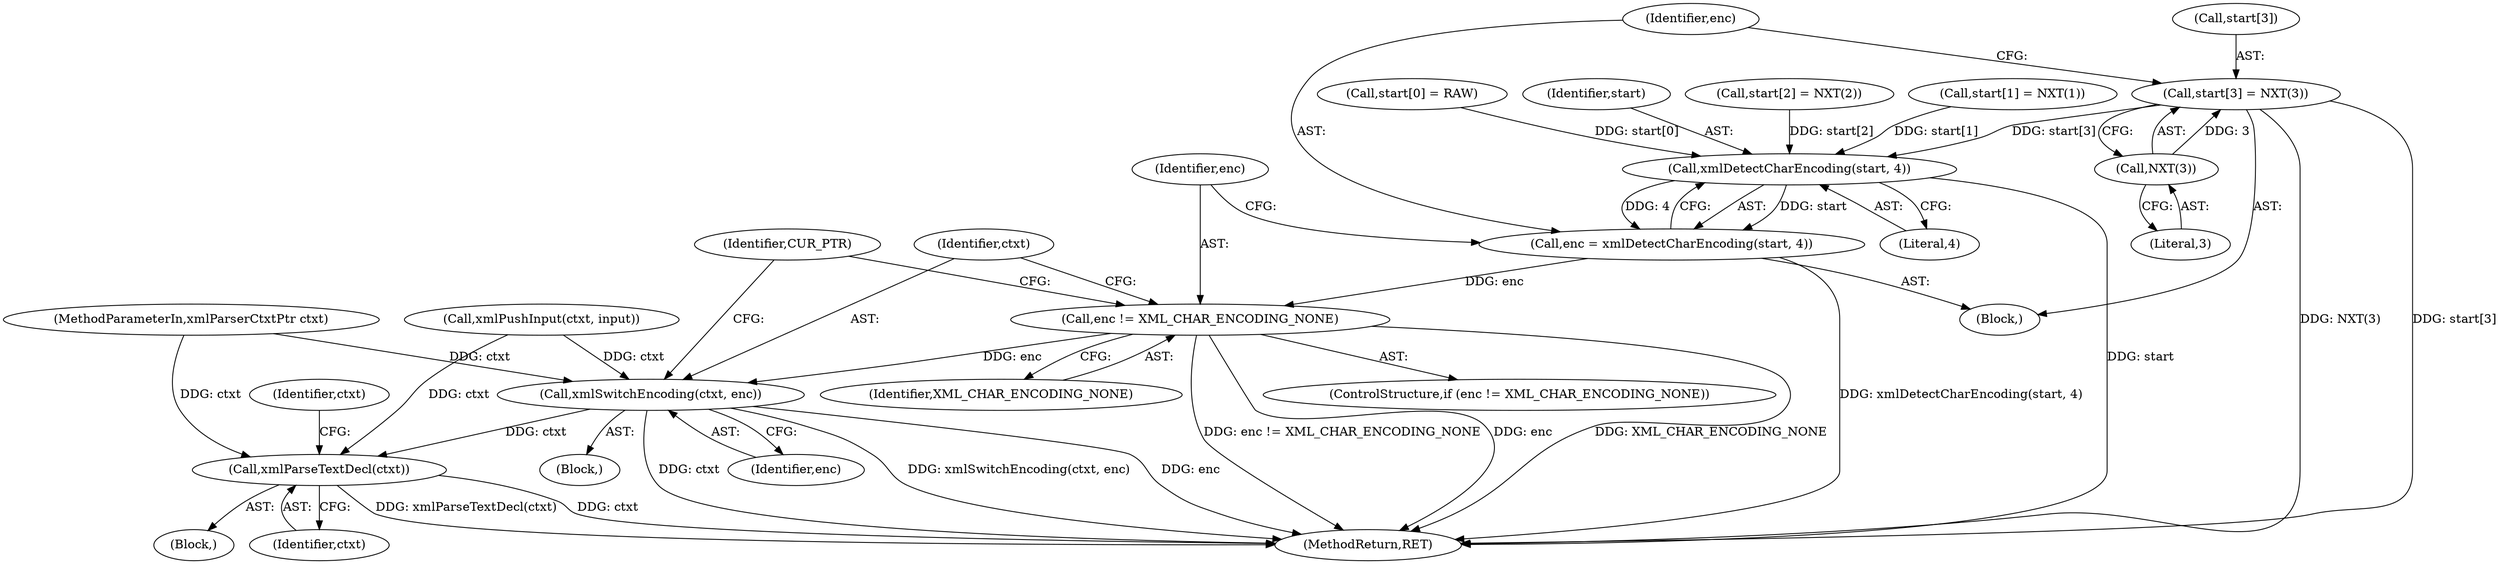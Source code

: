 digraph "0_libxml2_899a5d9f0ed13b8e32449a08a361e0de127dd961@array" {
"1000388" [label="(Call,start[3] = NXT(3))"];
"1000392" [label="(Call,NXT(3))"];
"1000396" [label="(Call,xmlDetectCharEncoding(start, 4))"];
"1000394" [label="(Call,enc = xmlDetectCharEncoding(start, 4))"];
"1000400" [label="(Call,enc != XML_CHAR_ENCODING_NONE)"];
"1000404" [label="(Call,xmlSwitchEncoding(ctxt, enc))"];
"1000420" [label="(Call,xmlParseTextDecl(ctxt))"];
"1000371" [label="(Call,start[0] = RAW)"];
"1000399" [label="(ControlStructure,if (enc != XML_CHAR_ENCODING_NONE))"];
"1000401" [label="(Identifier,enc)"];
"1000402" [label="(Identifier,XML_CHAR_ENCODING_NONE)"];
"1000394" [label="(Call,enc = xmlDetectCharEncoding(start, 4))"];
"1000395" [label="(Identifier,enc)"];
"1000398" [label="(Literal,4)"];
"1000397" [label="(Identifier,start)"];
"1000389" [label="(Call,start[3])"];
"1000419" [label="(Block,)"];
"1000427" [label="(MethodReturn,RET)"];
"1000406" [label="(Identifier,enc)"];
"1000405" [label="(Identifier,ctxt)"];
"1000334" [label="(Call,xmlPushInput(ctxt, input))"];
"1000404" [label="(Call,xmlSwitchEncoding(ctxt, enc))"];
"1000410" [label="(Identifier,CUR_PTR)"];
"1000388" [label="(Call,start[3] = NXT(3))"];
"1000107" [label="(MethodParameterIn,xmlParserCtxtPtr ctxt)"];
"1000424" [label="(Identifier,ctxt)"];
"1000382" [label="(Call,start[2] = NXT(2))"];
"1000396" [label="(Call,xmlDetectCharEncoding(start, 4))"];
"1000392" [label="(Call,NXT(3))"];
"1000370" [label="(Block,)"];
"1000393" [label="(Literal,3)"];
"1000420" [label="(Call,xmlParseTextDecl(ctxt))"];
"1000400" [label="(Call,enc != XML_CHAR_ENCODING_NONE)"];
"1000376" [label="(Call,start[1] = NXT(1))"];
"1000421" [label="(Identifier,ctxt)"];
"1000403" [label="(Block,)"];
"1000388" -> "1000370"  [label="AST: "];
"1000388" -> "1000392"  [label="CFG: "];
"1000389" -> "1000388"  [label="AST: "];
"1000392" -> "1000388"  [label="AST: "];
"1000395" -> "1000388"  [label="CFG: "];
"1000388" -> "1000427"  [label="DDG: start[3]"];
"1000388" -> "1000427"  [label="DDG: NXT(3)"];
"1000392" -> "1000388"  [label="DDG: 3"];
"1000388" -> "1000396"  [label="DDG: start[3]"];
"1000392" -> "1000393"  [label="CFG: "];
"1000393" -> "1000392"  [label="AST: "];
"1000396" -> "1000394"  [label="AST: "];
"1000396" -> "1000398"  [label="CFG: "];
"1000397" -> "1000396"  [label="AST: "];
"1000398" -> "1000396"  [label="AST: "];
"1000394" -> "1000396"  [label="CFG: "];
"1000396" -> "1000427"  [label="DDG: start"];
"1000396" -> "1000394"  [label="DDG: start"];
"1000396" -> "1000394"  [label="DDG: 4"];
"1000376" -> "1000396"  [label="DDG: start[1]"];
"1000382" -> "1000396"  [label="DDG: start[2]"];
"1000371" -> "1000396"  [label="DDG: start[0]"];
"1000394" -> "1000370"  [label="AST: "];
"1000395" -> "1000394"  [label="AST: "];
"1000401" -> "1000394"  [label="CFG: "];
"1000394" -> "1000427"  [label="DDG: xmlDetectCharEncoding(start, 4)"];
"1000394" -> "1000400"  [label="DDG: enc"];
"1000400" -> "1000399"  [label="AST: "];
"1000400" -> "1000402"  [label="CFG: "];
"1000401" -> "1000400"  [label="AST: "];
"1000402" -> "1000400"  [label="AST: "];
"1000405" -> "1000400"  [label="CFG: "];
"1000410" -> "1000400"  [label="CFG: "];
"1000400" -> "1000427"  [label="DDG: enc"];
"1000400" -> "1000427"  [label="DDG: XML_CHAR_ENCODING_NONE"];
"1000400" -> "1000427"  [label="DDG: enc != XML_CHAR_ENCODING_NONE"];
"1000400" -> "1000404"  [label="DDG: enc"];
"1000404" -> "1000403"  [label="AST: "];
"1000404" -> "1000406"  [label="CFG: "];
"1000405" -> "1000404"  [label="AST: "];
"1000406" -> "1000404"  [label="AST: "];
"1000410" -> "1000404"  [label="CFG: "];
"1000404" -> "1000427"  [label="DDG: ctxt"];
"1000404" -> "1000427"  [label="DDG: xmlSwitchEncoding(ctxt, enc)"];
"1000404" -> "1000427"  [label="DDG: enc"];
"1000334" -> "1000404"  [label="DDG: ctxt"];
"1000107" -> "1000404"  [label="DDG: ctxt"];
"1000404" -> "1000420"  [label="DDG: ctxt"];
"1000420" -> "1000419"  [label="AST: "];
"1000420" -> "1000421"  [label="CFG: "];
"1000421" -> "1000420"  [label="AST: "];
"1000424" -> "1000420"  [label="CFG: "];
"1000420" -> "1000427"  [label="DDG: xmlParseTextDecl(ctxt)"];
"1000420" -> "1000427"  [label="DDG: ctxt"];
"1000334" -> "1000420"  [label="DDG: ctxt"];
"1000107" -> "1000420"  [label="DDG: ctxt"];
}
